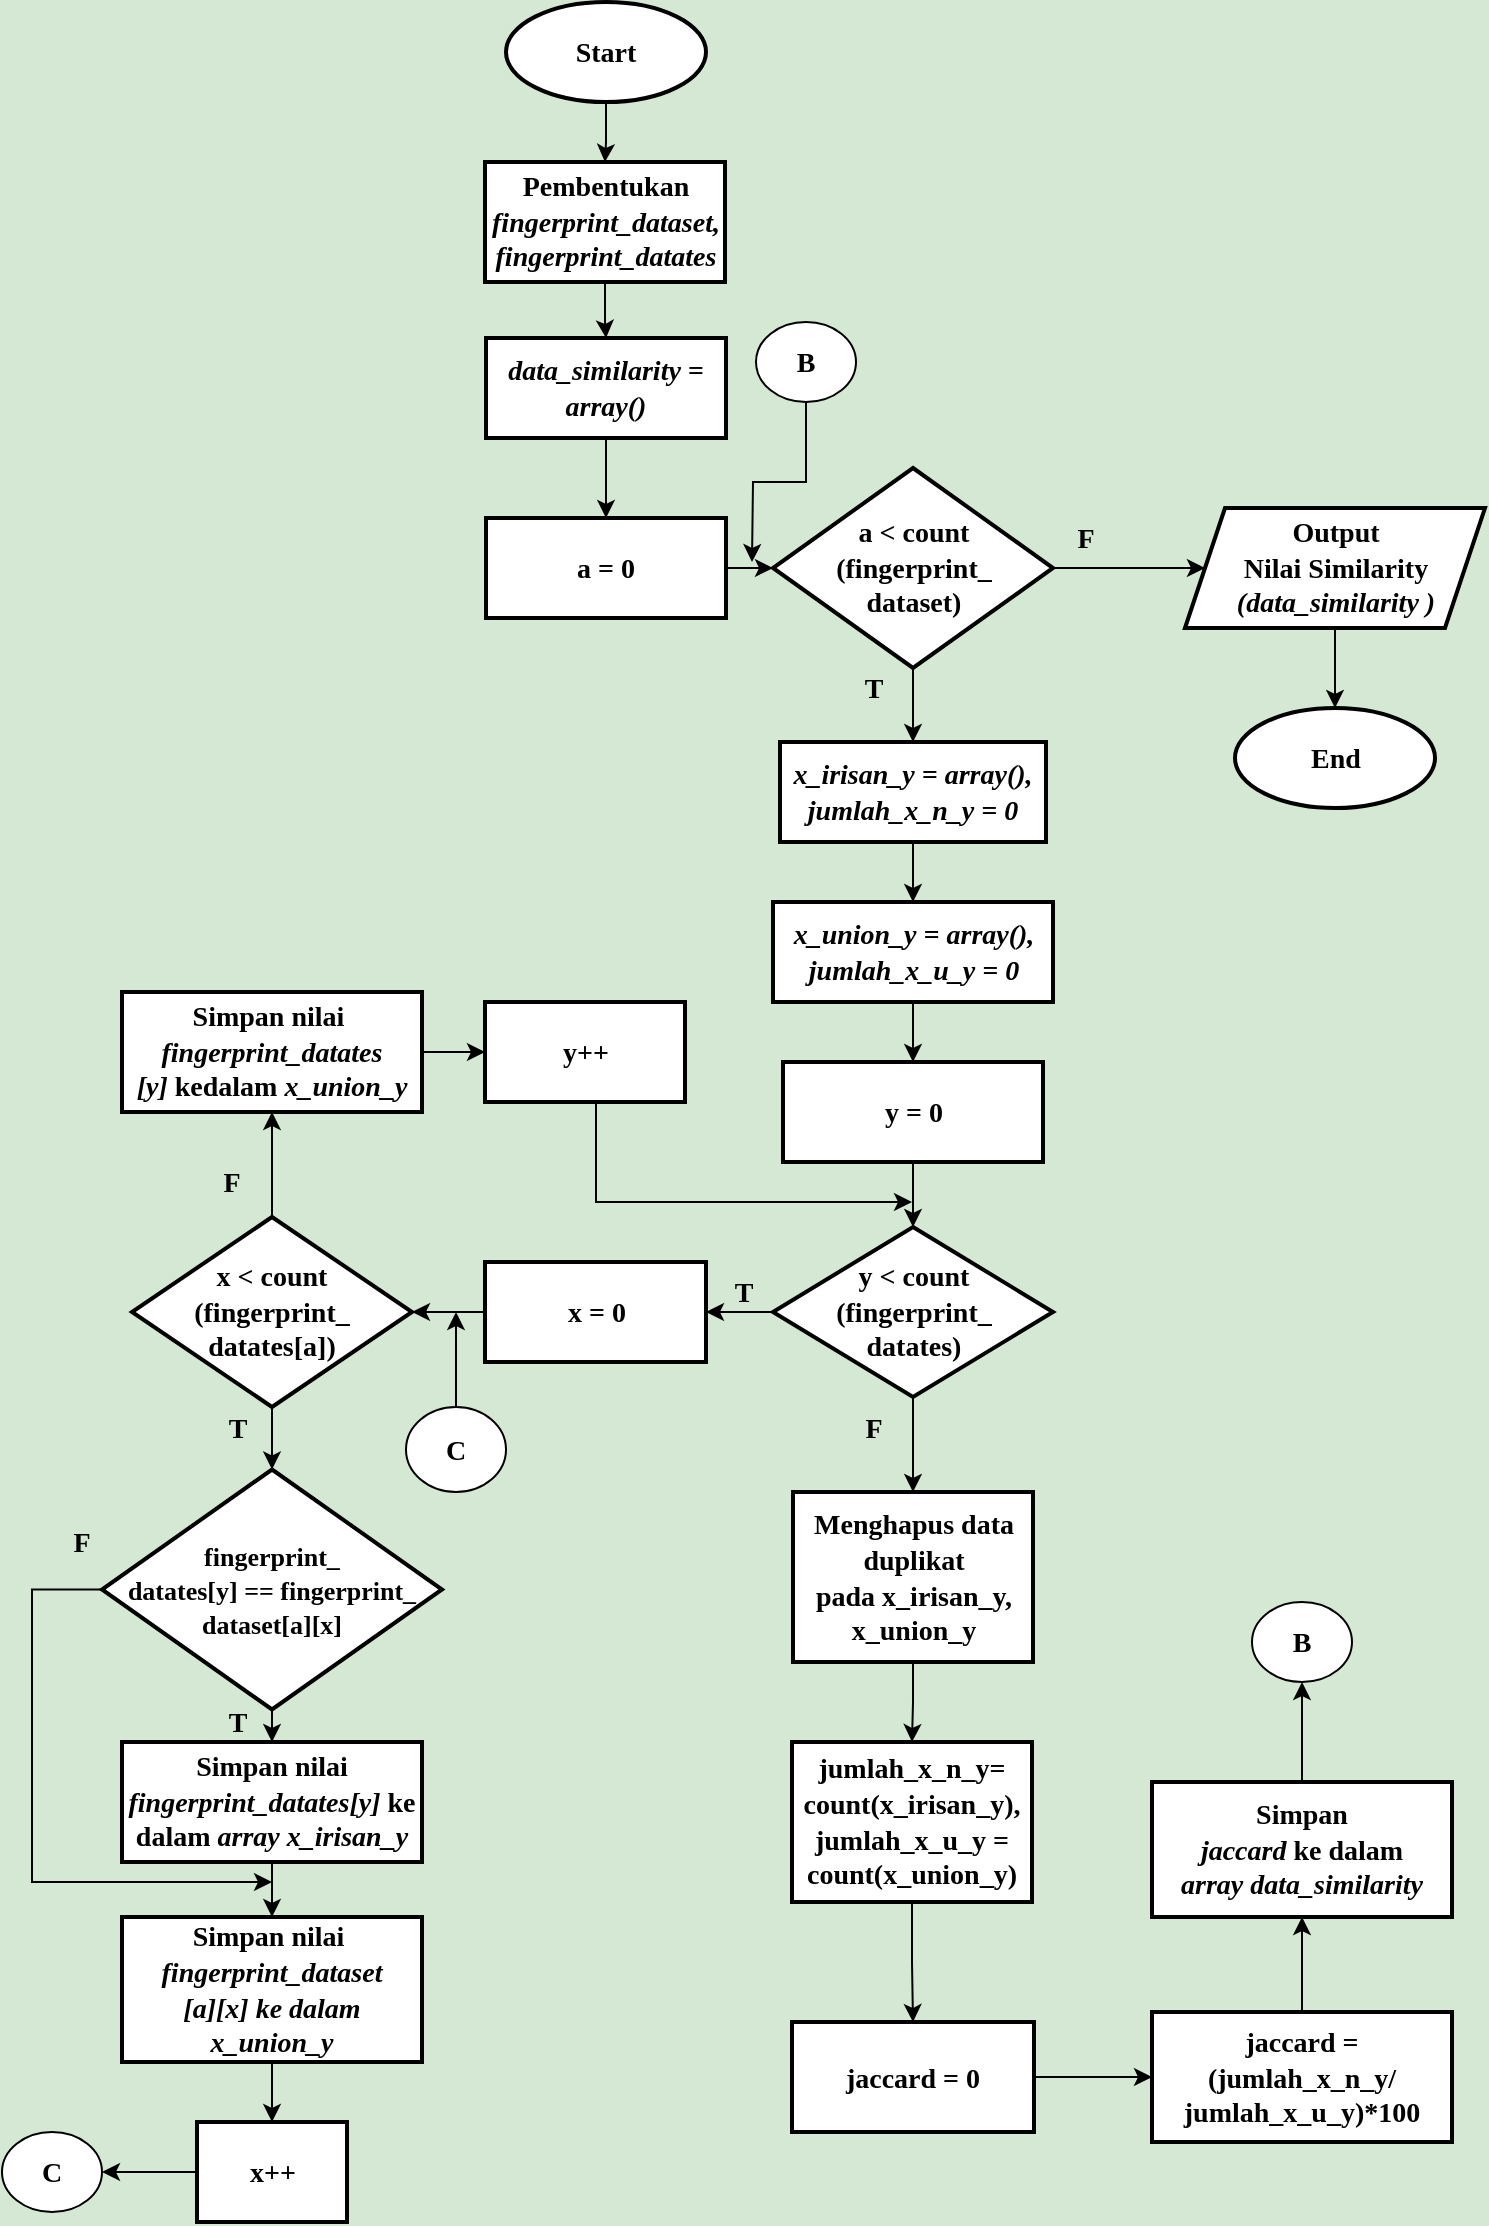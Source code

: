 <mxfile version="14.2.9" type="device"><diagram id="mmGOmV2uTZppDeGd3tcQ" name="Page-1"><mxGraphModel dx="1846" dy="555" grid="1" gridSize="10" guides="1" tooltips="1" connect="1" arrows="1" fold="1" page="1" pageScale="1" pageWidth="827" pageHeight="1169" background="#D5E8D4" math="0" shadow="0"><root><mxCell id="0"/><mxCell id="1" parent="0"/><mxCell id="jg6JC1Z_u6fM9v333R3z-3" value="" style="edgeStyle=orthogonalEdgeStyle;rounded=0;orthogonalLoop=1;jettySize=auto;html=1;fontSize=14;" parent="1" source="jg6JC1Z_u6fM9v333R3z-1" target="jg6JC1Z_u6fM9v333R3z-2" edge="1"><mxGeometry relative="1" as="geometry"/></mxCell><mxCell id="jg6JC1Z_u6fM9v333R3z-1" value="&lt;font face=&quot;Times New Roman&quot; style=&quot;font-size: 14px;&quot;&gt;&lt;b style=&quot;font-size: 14px;&quot;&gt;Start&lt;/b&gt;&lt;/font&gt;" style="strokeWidth=2;html=1;shape=mxgraph.flowchart.start_1;whiteSpace=wrap;fontSize=14;" parent="1" vertex="1"><mxGeometry x="247" y="20" width="100" height="50" as="geometry"/></mxCell><mxCell id="OP1cBY08fjj1vfB0KyiX-8" value="" style="edgeStyle=orthogonalEdgeStyle;rounded=0;orthogonalLoop=1;jettySize=auto;html=1;fontFamily=Times New Roman;fontSize=14;" parent="1" source="jg6JC1Z_u6fM9v333R3z-2" target="zsJG8MJp7e91od5vc8jh-3" edge="1"><mxGeometry relative="1" as="geometry"/></mxCell><mxCell id="jg6JC1Z_u6fM9v333R3z-2" value="&lt;font face=&quot;Times New Roman&quot;&gt;&lt;b&gt;Pembentukan&lt;br&gt;&lt;i&gt;fingerprint_dataset,&lt;/i&gt;&lt;br&gt;&lt;/b&gt;&lt;/font&gt;&lt;b style=&quot;font-family: &amp;#34;times new roman&amp;#34;&quot;&gt;&lt;i&gt;fingerprint_datates&lt;/i&gt;&lt;/b&gt;&lt;font face=&quot;Times New Roman&quot;&gt;&lt;br style=&quot;font-size: 14px&quot;&gt;&lt;/font&gt;" style="whiteSpace=wrap;html=1;strokeWidth=2;fontSize=14;" parent="1" vertex="1"><mxGeometry x="236.5" y="100" width="120" height="60" as="geometry"/></mxCell><mxCell id="OP1cBY08fjj1vfB0KyiX-9" value="" style="edgeStyle=orthogonalEdgeStyle;rounded=0;orthogonalLoop=1;jettySize=auto;html=1;fontFamily=Times New Roman;fontSize=14;" parent="1" source="zsJG8MJp7e91od5vc8jh-3" target="zsJG8MJp7e91od5vc8jh-5" edge="1"><mxGeometry relative="1" as="geometry"/></mxCell><mxCell id="zsJG8MJp7e91od5vc8jh-3" value="&lt;font face=&quot;Times New Roman&quot;&gt;&lt;b&gt;&lt;i&gt;data_similarity = array()&lt;/i&gt;&lt;/b&gt;&lt;br style=&quot;font-size: 14px&quot;&gt;&lt;/font&gt;" style="whiteSpace=wrap;html=1;strokeWidth=2;fontSize=14;" parent="1" vertex="1"><mxGeometry x="237" y="188" width="120" height="50" as="geometry"/></mxCell><mxCell id="zsJG8MJp7e91od5vc8jh-10" value="" style="edgeStyle=orthogonalEdgeStyle;rounded=0;orthogonalLoop=1;jettySize=auto;html=1;fontSize=14;" parent="1" source="zsJG8MJp7e91od5vc8jh-5" target="zsJG8MJp7e91od5vc8jh-9" edge="1"><mxGeometry relative="1" as="geometry"/></mxCell><mxCell id="zsJG8MJp7e91od5vc8jh-5" value="&lt;font face=&quot;Times New Roman&quot; style=&quot;font-size: 14px&quot;&gt;&lt;b style=&quot;font-size: 14px&quot;&gt;a = 0&lt;/b&gt;&lt;br style=&quot;font-size: 14px&quot;&gt;&lt;/font&gt;" style="whiteSpace=wrap;html=1;strokeWidth=2;fontSize=14;" parent="1" vertex="1"><mxGeometry x="237" y="278" width="120" height="50" as="geometry"/></mxCell><mxCell id="zsJG8MJp7e91od5vc8jh-14" value="" style="edgeStyle=orthogonalEdgeStyle;rounded=0;orthogonalLoop=1;jettySize=auto;html=1;fontSize=14;" parent="1" source="zsJG8MJp7e91od5vc8jh-9" target="zsJG8MJp7e91od5vc8jh-13" edge="1"><mxGeometry relative="1" as="geometry"/></mxCell><mxCell id="pXj2lppoBhcrDiLJIsoO-37" value="" style="edgeStyle=orthogonalEdgeStyle;rounded=0;orthogonalLoop=1;jettySize=auto;html=1;fontFamily=Times New Roman;fontSize=14;" parent="1" source="zsJG8MJp7e91od5vc8jh-9" target="pXj2lppoBhcrDiLJIsoO-1" edge="1"><mxGeometry relative="1" as="geometry"/></mxCell><mxCell id="zsJG8MJp7e91od5vc8jh-9" value="&lt;font face=&quot;Times New Roman&quot;&gt;&lt;span&gt;&lt;b&gt;a &amp;lt; count&lt;br&gt;(fingerprint_&lt;br&gt;dataset)&lt;/b&gt;&lt;/span&gt;&lt;/font&gt;" style="rhombus;whiteSpace=wrap;html=1;strokeWidth=2;fontSize=14;" parent="1" vertex="1"><mxGeometry x="380.5" y="253" width="140" height="100" as="geometry"/></mxCell><mxCell id="zsJG8MJp7e91od5vc8jh-21" value="" style="edgeStyle=orthogonalEdgeStyle;rounded=0;orthogonalLoop=1;jettySize=auto;html=1;fontSize=14;" parent="1" source="zsJG8MJp7e91od5vc8jh-13" target="zsJG8MJp7e91od5vc8jh-20" edge="1"><mxGeometry relative="1" as="geometry"/></mxCell><mxCell id="zsJG8MJp7e91od5vc8jh-13" value="&lt;font face=&quot;times new roman&quot;&gt;&lt;i&gt;&lt;b&gt;x_irisan_y = array(),&lt;/b&gt;&lt;br&gt;&lt;b&gt;jumlah_x_n_y = 0&lt;/b&gt;&lt;br&gt;&lt;/i&gt;&lt;/font&gt;" style="whiteSpace=wrap;html=1;strokeWidth=2;fontSize=14;" parent="1" vertex="1"><mxGeometry x="384" y="390" width="133" height="50" as="geometry"/></mxCell><mxCell id="zsJG8MJp7e91od5vc8jh-15" value="&lt;font face=&quot;Times New Roman&quot; style=&quot;font-size: 14px;&quot;&gt;&lt;b style=&quot;font-size: 14px;&quot;&gt;End&lt;/b&gt;&lt;/font&gt;" style="strokeWidth=2;html=1;shape=mxgraph.flowchart.start_1;whiteSpace=wrap;fontSize=14;" parent="1" vertex="1"><mxGeometry x="611.5" y="373" width="100" height="50" as="geometry"/></mxCell><mxCell id="zsJG8MJp7e91od5vc8jh-25" value="" style="edgeStyle=orthogonalEdgeStyle;rounded=0;orthogonalLoop=1;jettySize=auto;html=1;fontSize=14;exitX=0.5;exitY=1;exitDx=0;exitDy=0;" parent="1" source="pXj2lppoBhcrDiLJIsoO-3" target="zsJG8MJp7e91od5vc8jh-24" edge="1"><mxGeometry relative="1" as="geometry"><mxPoint x="440.5" y="700" as="sourcePoint"/></mxGeometry></mxCell><mxCell id="pXj2lppoBhcrDiLJIsoO-4" value="" style="edgeStyle=orthogonalEdgeStyle;rounded=0;orthogonalLoop=1;jettySize=auto;html=1;fontFamily=Times New Roman;fontSize=14;" parent="1" source="zsJG8MJp7e91od5vc8jh-20" target="pXj2lppoBhcrDiLJIsoO-3" edge="1"><mxGeometry relative="1" as="geometry"/></mxCell><mxCell id="zsJG8MJp7e91od5vc8jh-20" value="&lt;font face=&quot;Times New Roman&quot;&gt;&lt;i&gt;&lt;b&gt;x_union_y = array(),&lt;/b&gt;&lt;br&gt;&lt;b&gt;jumlah_x_u_y = 0&lt;/b&gt;&lt;br&gt;&lt;/i&gt;&lt;/font&gt;" style="whiteSpace=wrap;html=1;strokeWidth=2;fontSize=14;" parent="1" vertex="1"><mxGeometry x="380.5" y="470" width="140" height="50" as="geometry"/></mxCell><mxCell id="pXj2lppoBhcrDiLJIsoO-8" value="" style="edgeStyle=orthogonalEdgeStyle;rounded=0;orthogonalLoop=1;jettySize=auto;html=1;fontFamily=Times New Roman;fontSize=14;" parent="1" source="zsJG8MJp7e91od5vc8jh-24" target="pXj2lppoBhcrDiLJIsoO-7" edge="1"><mxGeometry relative="1" as="geometry"/></mxCell><mxCell id="2kleZupayPy0s6JI5-nP-22" value="" style="edgeStyle=orthogonalEdgeStyle;rounded=0;orthogonalLoop=1;jettySize=auto;html=1;" edge="1" parent="1" source="zsJG8MJp7e91od5vc8jh-24" target="2kleZupayPy0s6JI5-nP-21"><mxGeometry relative="1" as="geometry"/></mxCell><mxCell id="zsJG8MJp7e91od5vc8jh-24" value="&lt;b style=&quot;font-family: &amp;#34;times new roman&amp;#34;&quot;&gt;y &amp;lt; count&lt;br&gt;(fingerprint_&lt;br&gt;datates)&lt;/b&gt;" style="rhombus;whiteSpace=wrap;html=1;strokeWidth=2;fontSize=14;" parent="1" vertex="1"><mxGeometry x="380.5" y="632.5" width="140" height="85" as="geometry"/></mxCell><mxCell id="zsJG8MJp7e91od5vc8jh-32" value="&lt;b style=&quot;font-size: 14px;&quot;&gt;&lt;font face=&quot;Times New Roman&quot; style=&quot;font-size: 14px;&quot;&gt;F&lt;/font&gt;&lt;/b&gt;" style="text;html=1;strokeColor=none;fillColor=none;align=center;verticalAlign=middle;whiteSpace=wrap;rounded=0;fontSize=14;" parent="1" vertex="1"><mxGeometry x="517" y="278" width="40" height="20" as="geometry"/></mxCell><mxCell id="zsJG8MJp7e91od5vc8jh-33" value="&lt;b style=&quot;font-size: 14px;&quot;&gt;&lt;font face=&quot;Times New Roman&quot; style=&quot;font-size: 14px;&quot;&gt;T&lt;/font&gt;&lt;/b&gt;" style="text;html=1;strokeColor=none;fillColor=none;align=center;verticalAlign=middle;whiteSpace=wrap;rounded=0;fontSize=14;" parent="1" vertex="1"><mxGeometry x="411" y="353" width="40" height="20" as="geometry"/></mxCell><mxCell id="zsJG8MJp7e91od5vc8jh-34" value="&lt;b style=&quot;font-size: 14px;&quot;&gt;&lt;font face=&quot;Times New Roman&quot; style=&quot;font-size: 14px;&quot;&gt;T&lt;/font&gt;&lt;/b&gt;" style="text;html=1;strokeColor=none;fillColor=none;align=center;verticalAlign=middle;whiteSpace=wrap;rounded=0;fontSize=14;" parent="1" vertex="1"><mxGeometry x="345.5" y="655" width="40" height="20" as="geometry"/></mxCell><mxCell id="zsJG8MJp7e91od5vc8jh-42" value="" style="edgeStyle=orthogonalEdgeStyle;rounded=0;orthogonalLoop=1;jettySize=auto;html=1;fontSize=14;exitX=0.5;exitY=1;exitDx=0;exitDy=0;" parent="1" edge="1" source="zsJG8MJp7e91od5vc8jh-41"><mxGeometry relative="1" as="geometry"><mxPoint x="370" y="300" as="targetPoint"/><mxPoint x="207" y="257.5" as="sourcePoint"/></mxGeometry></mxCell><mxCell id="zsJG8MJp7e91od5vc8jh-41" value="&lt;b style=&quot;font-size: 14px;&quot;&gt;&lt;font face=&quot;Times New Roman&quot; style=&quot;font-size: 14px;&quot;&gt;B&lt;/font&gt;&lt;/b&gt;" style="ellipse;whiteSpace=wrap;html=1;fontSize=14;" parent="1" vertex="1"><mxGeometry x="372" y="180" width="50" height="40" as="geometry"/></mxCell><mxCell id="zsJG8MJp7e91od5vc8jh-44" value="&lt;b style=&quot;font-size: 14px;&quot;&gt;&lt;font face=&quot;Times New Roman&quot; style=&quot;font-size: 14px;&quot;&gt;F&lt;/font&gt;&lt;/b&gt;" style="text;html=1;strokeColor=none;fillColor=none;align=center;verticalAlign=middle;whiteSpace=wrap;rounded=0;fontSize=14;" parent="1" vertex="1"><mxGeometry x="411" y="722.5" width="40" height="20" as="geometry"/></mxCell><mxCell id="pXj2lppoBhcrDiLJIsoO-38" value="" style="edgeStyle=orthogonalEdgeStyle;rounded=0;orthogonalLoop=1;jettySize=auto;html=1;fontFamily=Times New Roman;fontSize=14;" parent="1" source="pXj2lppoBhcrDiLJIsoO-1" target="zsJG8MJp7e91od5vc8jh-15" edge="1"><mxGeometry relative="1" as="geometry"/></mxCell><mxCell id="pXj2lppoBhcrDiLJIsoO-1" value="&lt;font face=&quot;Times New Roman&quot;&gt;&lt;b&gt;Output&lt;br&gt;Nilai Similarity&lt;br&gt;&lt;/b&gt;&lt;/font&gt;&lt;b style=&quot;font-family: &amp;#34;times new roman&amp;#34;&quot;&gt;&lt;i&gt;(data_similarity )&lt;/i&gt;&lt;/b&gt;&lt;font face=&quot;Times New Roman&quot;&gt;&lt;b&gt;&lt;br&gt;&lt;/b&gt;&lt;/font&gt;" style="shape=parallelogram;perimeter=parallelogramPerimeter;whiteSpace=wrap;html=1;fixedSize=1;fontSize=14;strokeWidth=2;" parent="1" vertex="1"><mxGeometry x="586.5" y="273" width="150" height="60" as="geometry"/></mxCell><mxCell id="pXj2lppoBhcrDiLJIsoO-3" value="&lt;font face=&quot;Times New Roman&quot;&gt;&lt;b&gt;y = 0&lt;/b&gt;&lt;br&gt;&lt;/font&gt;" style="whiteSpace=wrap;html=1;strokeWidth=2;fontSize=14;" parent="1" vertex="1"><mxGeometry x="385.5" y="550" width="130" height="50" as="geometry"/></mxCell><mxCell id="pXj2lppoBhcrDiLJIsoO-10" value="" style="edgeStyle=orthogonalEdgeStyle;rounded=0;orthogonalLoop=1;jettySize=auto;html=1;fontFamily=Times New Roman;fontSize=14;" parent="1" source="pXj2lppoBhcrDiLJIsoO-7" target="pXj2lppoBhcrDiLJIsoO-9" edge="1"><mxGeometry relative="1" as="geometry"/></mxCell><mxCell id="pXj2lppoBhcrDiLJIsoO-7" value="&lt;font face=&quot;Times New Roman&quot;&gt;&lt;b&gt;x = 0&lt;/b&gt;&lt;br&gt;&lt;/font&gt;" style="whiteSpace=wrap;html=1;strokeWidth=2;fontSize=14;" parent="1" vertex="1"><mxGeometry x="236.5" y="650" width="110.5" height="50" as="geometry"/></mxCell><mxCell id="pXj2lppoBhcrDiLJIsoO-12" value="" style="edgeStyle=orthogonalEdgeStyle;rounded=0;orthogonalLoop=1;jettySize=auto;html=1;fontFamily=Times New Roman;fontSize=14;" parent="1" source="pXj2lppoBhcrDiLJIsoO-9" target="pXj2lppoBhcrDiLJIsoO-11" edge="1"><mxGeometry relative="1" as="geometry"/></mxCell><mxCell id="2kleZupayPy0s6JI5-nP-19" value="" style="edgeStyle=orthogonalEdgeStyle;rounded=0;orthogonalLoop=1;jettySize=auto;html=1;" edge="1" parent="1" source="pXj2lppoBhcrDiLJIsoO-9" target="pXj2lppoBhcrDiLJIsoO-19"><mxGeometry relative="1" as="geometry"/></mxCell><mxCell id="pXj2lppoBhcrDiLJIsoO-9" value="&lt;b style=&quot;font-family: &amp;#34;times new roman&amp;#34;&quot;&gt;x &amp;lt; count&lt;br&gt;(fingerprint_&lt;br&gt;datates[a])&lt;/b&gt;" style="rhombus;whiteSpace=wrap;html=1;strokeWidth=2;fontSize=14;" parent="1" vertex="1"><mxGeometry x="60" y="627.5" width="140" height="95" as="geometry"/></mxCell><mxCell id="pXj2lppoBhcrDiLJIsoO-15" value="" style="edgeStyle=orthogonalEdgeStyle;rounded=0;orthogonalLoop=1;jettySize=auto;html=1;fontFamily=Times New Roman;fontSize=14;" parent="1" source="pXj2lppoBhcrDiLJIsoO-11" target="pXj2lppoBhcrDiLJIsoO-14" edge="1"><mxGeometry relative="1" as="geometry"/></mxCell><mxCell id="pXj2lppoBhcrDiLJIsoO-11" value="&lt;font face=&quot;times new roman&quot; style=&quot;font-size: 13px&quot;&gt;&lt;b&gt;fingerprint_&lt;br&gt;datates[y] == fingerprint_&lt;br&gt;dataset[a][x]&lt;/b&gt;&lt;/font&gt;" style="rhombus;whiteSpace=wrap;html=1;strokeWidth=2;fontSize=14;" parent="1" vertex="1"><mxGeometry x="45" y="753.75" width="170" height="120" as="geometry"/></mxCell><mxCell id="pXj2lppoBhcrDiLJIsoO-13" value="&lt;b style=&quot;font-size: 14px;&quot;&gt;&lt;font face=&quot;Times New Roman&quot; style=&quot;font-size: 14px;&quot;&gt;T&lt;/font&gt;&lt;/b&gt;" style="text;html=1;strokeColor=none;fillColor=none;align=center;verticalAlign=middle;whiteSpace=wrap;rounded=0;fontSize=14;" parent="1" vertex="1"><mxGeometry x="92.5" y="722.5" width="40" height="20" as="geometry"/></mxCell><mxCell id="2kleZupayPy0s6JI5-nP-2" value="" style="edgeStyle=orthogonalEdgeStyle;rounded=0;orthogonalLoop=1;jettySize=auto;html=1;" edge="1" parent="1" source="pXj2lppoBhcrDiLJIsoO-14" target="pXj2lppoBhcrDiLJIsoO-17"><mxGeometry relative="1" as="geometry"/></mxCell><mxCell id="pXj2lppoBhcrDiLJIsoO-14" value="&lt;font face=&quot;Times New Roman&quot;&gt;&lt;b&gt;Simpan nilai&lt;br&gt;&lt;i&gt;fingerprint_datates[y] &lt;/i&gt;ke dalam&lt;i&gt; array x_irisan_y&lt;/i&gt;&lt;/b&gt;&lt;/font&gt;" style="whiteSpace=wrap;html=1;fontSize=14;strokeWidth=2;" parent="1" vertex="1"><mxGeometry x="55" y="890" width="150" height="60" as="geometry"/></mxCell><mxCell id="pXj2lppoBhcrDiLJIsoO-16" value="&lt;b style=&quot;font-size: 14px;&quot;&gt;&lt;font face=&quot;Times New Roman&quot; style=&quot;font-size: 14px;&quot;&gt;T&lt;/font&gt;&lt;/b&gt;" style="text;html=1;strokeColor=none;fillColor=none;align=center;verticalAlign=middle;whiteSpace=wrap;rounded=0;fontSize=14;" parent="1" vertex="1"><mxGeometry x="92.5" y="870" width="40" height="20" as="geometry"/></mxCell><mxCell id="2kleZupayPy0s6JI5-nP-5" value="" style="edgeStyle=orthogonalEdgeStyle;rounded=0;orthogonalLoop=1;jettySize=auto;html=1;" edge="1" parent="1" source="pXj2lppoBhcrDiLJIsoO-17" target="pXj2lppoBhcrDiLJIsoO-21"><mxGeometry relative="1" as="geometry"/></mxCell><mxCell id="pXj2lppoBhcrDiLJIsoO-17" value="&lt;font face=&quot;Times New Roman&quot;&gt;&lt;b&gt;Simpan nilai&amp;nbsp;&lt;br&gt;&lt;i&gt;fingerprint_dataset&lt;br&gt;[a][x] ke dalam x_union_y&lt;/i&gt;&lt;/b&gt;&lt;/font&gt;" style="whiteSpace=wrap;html=1;fontSize=14;strokeWidth=2;" parent="1" vertex="1"><mxGeometry x="55" y="977.5" width="150" height="72.5" as="geometry"/></mxCell><mxCell id="pXj2lppoBhcrDiLJIsoO-25" value="" style="edgeStyle=orthogonalEdgeStyle;rounded=0;orthogonalLoop=1;jettySize=auto;html=1;fontFamily=Times New Roman;fontSize=14;" parent="1" source="pXj2lppoBhcrDiLJIsoO-19" target="pXj2lppoBhcrDiLJIsoO-24" edge="1"><mxGeometry relative="1" as="geometry"/></mxCell><mxCell id="pXj2lppoBhcrDiLJIsoO-19" value="&lt;font face=&quot;Times New Roman&quot;&gt;&lt;b&gt;Simpan nilai&amp;nbsp;&lt;br&gt;&lt;i&gt;fingerprint_datates&lt;br&gt;[y] &lt;/i&gt;kedalam &lt;i&gt;x_union_y&lt;/i&gt;&lt;/b&gt;&lt;/font&gt;" style="whiteSpace=wrap;html=1;fontSize=14;strokeWidth=2;" parent="1" vertex="1"><mxGeometry x="55" y="515" width="150" height="60" as="geometry"/></mxCell><mxCell id="2kleZupayPy0s6JI5-nP-6" value="" style="edgeStyle=orthogonalEdgeStyle;rounded=0;orthogonalLoop=1;jettySize=auto;html=1;" edge="1" parent="1" source="pXj2lppoBhcrDiLJIsoO-21" target="pXj2lppoBhcrDiLJIsoO-41"><mxGeometry relative="1" as="geometry"/></mxCell><mxCell id="pXj2lppoBhcrDiLJIsoO-21" value="&lt;font face=&quot;Times New Roman&quot;&gt;&lt;b&gt;x++&lt;/b&gt;&lt;br&gt;&lt;/font&gt;" style="whiteSpace=wrap;html=1;strokeWidth=2;fontSize=14;" parent="1" vertex="1"><mxGeometry x="92.5" y="1080" width="75" height="50" as="geometry"/></mxCell><mxCell id="2kleZupayPy0s6JI5-nP-16" style="edgeStyle=orthogonalEdgeStyle;rounded=0;orthogonalLoop=1;jettySize=auto;html=1;" edge="1" parent="1" source="pXj2lppoBhcrDiLJIsoO-24"><mxGeometry relative="1" as="geometry"><mxPoint x="450" y="620" as="targetPoint"/><Array as="points"><mxPoint x="292" y="620"/></Array></mxGeometry></mxCell><mxCell id="pXj2lppoBhcrDiLJIsoO-24" value="&lt;font face=&quot;Times New Roman&quot;&gt;&lt;b&gt;y++&lt;/b&gt;&lt;br&gt;&lt;/font&gt;" style="whiteSpace=wrap;html=1;strokeWidth=2;fontSize=14;" parent="1" vertex="1"><mxGeometry x="236.5" y="520" width="100" height="50" as="geometry"/></mxCell><mxCell id="pXj2lppoBhcrDiLJIsoO-29" value="" style="edgeStyle=orthogonalEdgeStyle;rounded=0;orthogonalLoop=1;jettySize=auto;html=1;fontFamily=Times New Roman;fontSize=14;" parent="1" source="pXj2lppoBhcrDiLJIsoO-26" target="pXj2lppoBhcrDiLJIsoO-28" edge="1"><mxGeometry relative="1" as="geometry"/></mxCell><mxCell id="pXj2lppoBhcrDiLJIsoO-26" value="&lt;b style=&quot;font-family: &amp;#34;times new roman&amp;#34;&quot;&gt;jumlah_x_n_y=&lt;br&gt;&lt;/b&gt;&lt;font face=&quot;Times New Roman&quot;&gt;&lt;b&gt;count(x_irisan_y),&lt;br&gt;&lt;/b&gt;&lt;/font&gt;&lt;b style=&quot;font-family: &amp;#34;times new roman&amp;#34;&quot;&gt;jumlah_x_u_y =&lt;br&gt;&lt;/b&gt;&lt;font face=&quot;Times New Roman&quot;&gt;&lt;b&gt;&amp;nbsp;count(x_union_y)&lt;/b&gt;&lt;b&gt;&amp;nbsp;&lt;/b&gt;&lt;br&gt;&lt;/font&gt;" style="whiteSpace=wrap;html=1;strokeWidth=2;fontSize=14;" parent="1" vertex="1"><mxGeometry x="390" y="890" width="120" height="80" as="geometry"/></mxCell><mxCell id="pXj2lppoBhcrDiLJIsoO-31" value="" style="edgeStyle=orthogonalEdgeStyle;rounded=0;orthogonalLoop=1;jettySize=auto;html=1;fontFamily=Times New Roman;fontSize=14;" parent="1" source="pXj2lppoBhcrDiLJIsoO-28" target="pXj2lppoBhcrDiLJIsoO-30" edge="1"><mxGeometry relative="1" as="geometry"/></mxCell><mxCell id="pXj2lppoBhcrDiLJIsoO-28" value="&lt;font face=&quot;Times New Roman&quot;&gt;&lt;b&gt;jaccard = 0&lt;/b&gt;&lt;br&gt;&lt;/font&gt;" style="whiteSpace=wrap;html=1;strokeWidth=2;fontSize=14;" parent="1" vertex="1"><mxGeometry x="390" y="1030" width="121" height="55" as="geometry"/></mxCell><mxCell id="pXj2lppoBhcrDiLJIsoO-35" value="" style="edgeStyle=orthogonalEdgeStyle;rounded=0;orthogonalLoop=1;jettySize=auto;html=1;fontFamily=Times New Roman;fontSize=14;" parent="1" source="pXj2lppoBhcrDiLJIsoO-30" target="pXj2lppoBhcrDiLJIsoO-34" edge="1"><mxGeometry relative="1" as="geometry"/></mxCell><mxCell id="pXj2lppoBhcrDiLJIsoO-30" value="&lt;font face=&quot;Times New Roman&quot;&gt;&lt;b&gt;jaccard = (jumlah_x_n_y/&lt;br&gt;jumlah_x_u_y)*100&lt;/b&gt;&lt;br&gt;&lt;/font&gt;" style="whiteSpace=wrap;html=1;strokeWidth=2;fontSize=14;" parent="1" vertex="1"><mxGeometry x="570" y="1025" width="150" height="65" as="geometry"/></mxCell><mxCell id="pXj2lppoBhcrDiLJIsoO-32" value="&lt;b style=&quot;font-size: 14px&quot;&gt;&lt;font face=&quot;Times New Roman&quot; style=&quot;font-size: 14px&quot;&gt;B&lt;/font&gt;&lt;/b&gt;" style="ellipse;whiteSpace=wrap;html=1;fontSize=14;" parent="1" vertex="1"><mxGeometry x="620" y="820" width="50" height="40" as="geometry"/></mxCell><mxCell id="pXj2lppoBhcrDiLJIsoO-36" value="" style="edgeStyle=orthogonalEdgeStyle;rounded=0;orthogonalLoop=1;jettySize=auto;html=1;fontFamily=Times New Roman;fontSize=14;" parent="1" source="pXj2lppoBhcrDiLJIsoO-34" target="pXj2lppoBhcrDiLJIsoO-32" edge="1"><mxGeometry relative="1" as="geometry"/></mxCell><mxCell id="pXj2lppoBhcrDiLJIsoO-34" value="&lt;font face=&quot;Times New Roman&quot;&gt;&lt;b&gt;Simpan&lt;br&gt;&lt;/b&gt;&lt;b&gt;&lt;i&gt;jaccard &lt;/i&gt;ke dalam &lt;i&gt;array&amp;nbsp;&lt;/i&gt;&lt;/b&gt;&lt;/font&gt;&lt;b style=&quot;font-family: &amp;#34;times new roman&amp;#34;&quot;&gt;&lt;i&gt;data_similarity&lt;/i&gt;&lt;/b&gt;&lt;font face=&quot;Times New Roman&quot;&gt;&lt;br&gt;&lt;/font&gt;" style="whiteSpace=wrap;html=1;strokeWidth=2;fontSize=14;" parent="1" vertex="1"><mxGeometry x="570" y="910" width="150" height="67.5" as="geometry"/></mxCell><mxCell id="pXj2lppoBhcrDiLJIsoO-41" value="&lt;b style=&quot;font-size: 14px&quot;&gt;&lt;font face=&quot;Times New Roman&quot; style=&quot;font-size: 14px&quot;&gt;C&lt;/font&gt;&lt;/b&gt;" style="ellipse;whiteSpace=wrap;html=1;fontSize=14;" parent="1" vertex="1"><mxGeometry x="-5" y="1085" width="50" height="40" as="geometry"/></mxCell><mxCell id="pXj2lppoBhcrDiLJIsoO-45" value="&lt;b style=&quot;font-size: 14px;&quot;&gt;&lt;font face=&quot;Times New Roman&quot; style=&quot;font-size: 14px;&quot;&gt;F&lt;/font&gt;&lt;/b&gt;" style="text;html=1;strokeColor=none;fillColor=none;align=center;verticalAlign=middle;whiteSpace=wrap;rounded=0;fontSize=14;" parent="1" vertex="1"><mxGeometry x="90" y="600" width="40" height="20" as="geometry"/></mxCell><mxCell id="pXj2lppoBhcrDiLJIsoO-47" value="" style="edgeStyle=orthogonalEdgeStyle;rounded=0;orthogonalLoop=1;jettySize=auto;html=1;fontFamily=Times New Roman;fontSize=14;exitX=0;exitY=0.5;exitDx=0;exitDy=0;" parent="1" source="pXj2lppoBhcrDiLJIsoO-11" edge="1"><mxGeometry relative="1" as="geometry"><mxPoint x="40" y="800" as="sourcePoint"/><mxPoint x="130" y="960" as="targetPoint"/><Array as="points"><mxPoint x="10" y="814"/><mxPoint x="10" y="960"/></Array></mxGeometry></mxCell><mxCell id="pXj2lppoBhcrDiLJIsoO-48" value="&lt;b style=&quot;font-size: 14px;&quot;&gt;&lt;font face=&quot;Times New Roman&quot; style=&quot;font-size: 14px;&quot;&gt;F&lt;/font&gt;&lt;/b&gt;" style="text;html=1;strokeColor=none;fillColor=none;align=center;verticalAlign=middle;whiteSpace=wrap;rounded=0;fontSize=14;" parent="1" vertex="1"><mxGeometry x="15" y="780" width="40" height="20" as="geometry"/></mxCell><mxCell id="2kleZupayPy0s6JI5-nP-12" style="edgeStyle=orthogonalEdgeStyle;rounded=0;orthogonalLoop=1;jettySize=auto;html=1;" edge="1" parent="1" source="2kleZupayPy0s6JI5-nP-7"><mxGeometry relative="1" as="geometry"><mxPoint x="222" y="675" as="targetPoint"/></mxGeometry></mxCell><mxCell id="2kleZupayPy0s6JI5-nP-7" value="&lt;b style=&quot;font-size: 14px&quot;&gt;&lt;font face=&quot;Times New Roman&quot; style=&quot;font-size: 14px&quot;&gt;C&lt;/font&gt;&lt;/b&gt;" style="ellipse;whiteSpace=wrap;html=1;fontSize=14;" vertex="1" parent="1"><mxGeometry x="197" y="722.5" width="50" height="42.5" as="geometry"/></mxCell><mxCell id="2kleZupayPy0s6JI5-nP-23" value="" style="edgeStyle=orthogonalEdgeStyle;rounded=0;orthogonalLoop=1;jettySize=auto;html=1;" edge="1" parent="1" source="2kleZupayPy0s6JI5-nP-21" target="pXj2lppoBhcrDiLJIsoO-26"><mxGeometry relative="1" as="geometry"/></mxCell><mxCell id="2kleZupayPy0s6JI5-nP-21" value="&lt;b&gt;&lt;font face=&quot;Times New Roman&quot;&gt;Menghapus data duplikat pada&amp;nbsp;x_irisan_y, x_union_y&lt;/font&gt;&lt;/b&gt;" style="whiteSpace=wrap;html=1;fontSize=14;strokeWidth=2;" vertex="1" parent="1"><mxGeometry x="390.5" y="765" width="120" height="85" as="geometry"/></mxCell></root></mxGraphModel></diagram></mxfile>